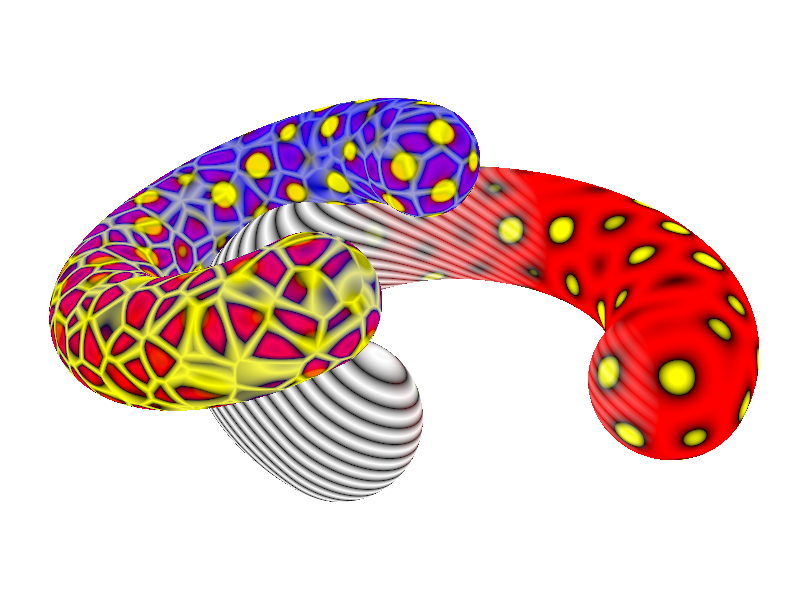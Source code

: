 #include "colors.inc"
#include "stones.inc"
#include "metals.inc"

global_settings { max_trace_level 10 }

camera {
  location  < 0, 150, -210 >
  direction < 0,0,1.4>
  up        < 0.0, 1.0, 0.0>
  right     < 1.333, 0.0, 0.0>
  look_at   < 0, 0, 40>
}

light_source {
  <0,400,-200>
  color White*1.0
  area_light 160*x, 160*z, 20, 20
  adaptive 1
  spotlight
  radius 15
  falloff 20
  point_at <0,0,60>
}

plane { y, 0
  pigment { White }
  finish { ambient 0 diffuse 1 brilliance 0.6 reflection 0.2 }
  rotate 20*y
  hollow
}

sky_sphere {
  pigment {
    gradient y
    color_map {
      [ 0 color Black ] [ 1 color White ]
    }
  }
}

#declare Torus1 = union {
  difference {
    torus { 60, 20 }
    box { <-100,-21,-100>, <0,21,0> }
  }
  sphere { <0,0,-60>, 20 }
  sphere { <-60,0,0>, 20 }
  rotate -45*y
  translate <0,20,0>
}

#declare pig1 = pigment {
  gradient y
  color_map {
    [ 0 Black ] [ 0.5 White ] [ 1 Black ]
  }
  rotate -30*z
  scale 0.02
}

#declare pig2 = pigment {
  leopard
  color_map {
    [ 0 Red ] [ 0.5 Black ] [ 0.8 Yellow ]
  }
  rotate -30*z
  scale 0.02
}

#declare pig3 = pigment {
  leopard
  color_map {
    [ 0 Blue ] [ 0.4 Black ] [ 0.6 Yellow ]
  }
  rotate -30*z
  scale 0.02
}

#declare pig4 = pigment {
  crackle
  color_map {
    [ 0 Yellow ] [ 0.2 Black ] [ 0.4 Red ] [ 1 Black ]
  }
  scale 0.07
}

#declare Torus2 = object {
  Torus1
  pigment {
    gradient x
    pigment_map {
      [ 0 pig1  ] [ 0.3 pig1 ]
      [ 0.70 pig2 ] [ 1 pig2 ]
    }
    scale 160
    translate -80*x
  }
  finish { diffuse 0.6 ambient 0.2 phong 1 brilliance 2 reflection 0.3 }
}

#declare Torus3 = object {
  Torus1
  pigment {
    gradient x
    pigment_map {
      [ 0 pig4  ] [ 1 pig3 ]
    }
    scale 160
    translate -80*x
  }
  finish { diffuse 0.6 ambient 0.2 phong 1 brilliance 2 reflection 0.3 }
  scale 0.8
}

object { Torus2
  rotate -10*y
  translate <20,0,0>
}
object { Torus3
  rotate -25*y
  rotate <0,-40,20>
  translate <-30,30,0>
}

